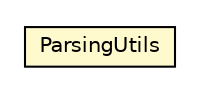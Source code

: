 #!/usr/local/bin/dot
#
# Class diagram 
# Generated by UMLGraph version R5_6-24-gf6e263 (http://www.umlgraph.org/)
#

digraph G {
	edge [fontname="Helvetica",fontsize=10,labelfontname="Helvetica",labelfontsize=10];
	node [fontname="Helvetica",fontsize=10,shape=plaintext];
	nodesep=0.25;
	ranksep=0.5;
	// org.universAAL.ri.wsdlToolkit.axis2Parser.ParsingUtils
	c6295537 [label=<<table title="org.universAAL.ri.wsdlToolkit.axis2Parser.ParsingUtils" border="0" cellborder="1" cellspacing="0" cellpadding="2" port="p" bgcolor="lemonChiffon" href="./ParsingUtils.html">
		<tr><td><table border="0" cellspacing="0" cellpadding="1">
<tr><td align="center" balign="center"> ParsingUtils </td></tr>
		</table></td></tr>
		</table>>, URL="./ParsingUtils.html", fontname="Helvetica", fontcolor="black", fontsize=10.0];
}


